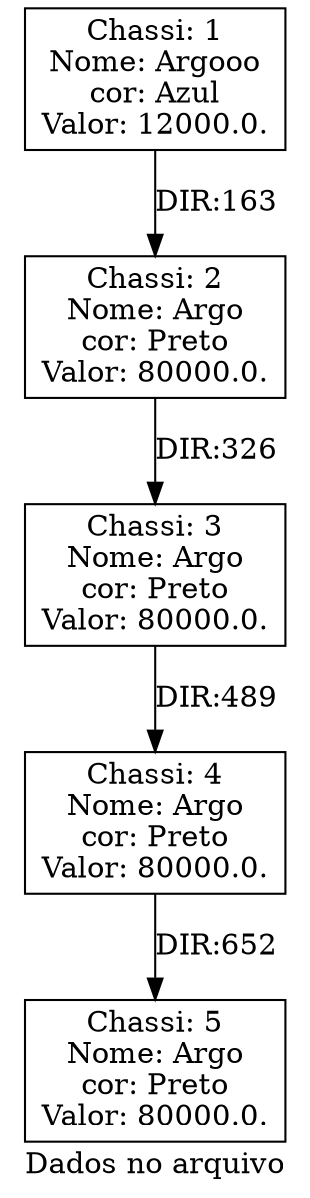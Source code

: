 digraph g {
label = "Dados no arquivo"
node [shape="rectangle"]

"Chassi: 1
Nome: Argooo
cor: Azul
Valor: 12000.0." -> "Chassi: 2
Nome: Argo
cor: Preto
Valor: 80000.0." [label="DIR:163"]
"Chassi: 2
Nome: Argo
cor: Preto
Valor: 80000.0." -> "Chassi: 3
Nome: Argo
cor: Preto
Valor: 80000.0." [label="DIR:326"]
"Chassi: 3
Nome: Argo
cor: Preto
Valor: 80000.0." -> "Chassi: 4
Nome: Argo
cor: Preto
Valor: 80000.0." [label="DIR:489"]
"Chassi: 4
Nome: Argo
cor: Preto
Valor: 80000.0." -> "Chassi: 5
Nome: Argo
cor: Preto
Valor: 80000.0." [label="DIR:652"]
}
